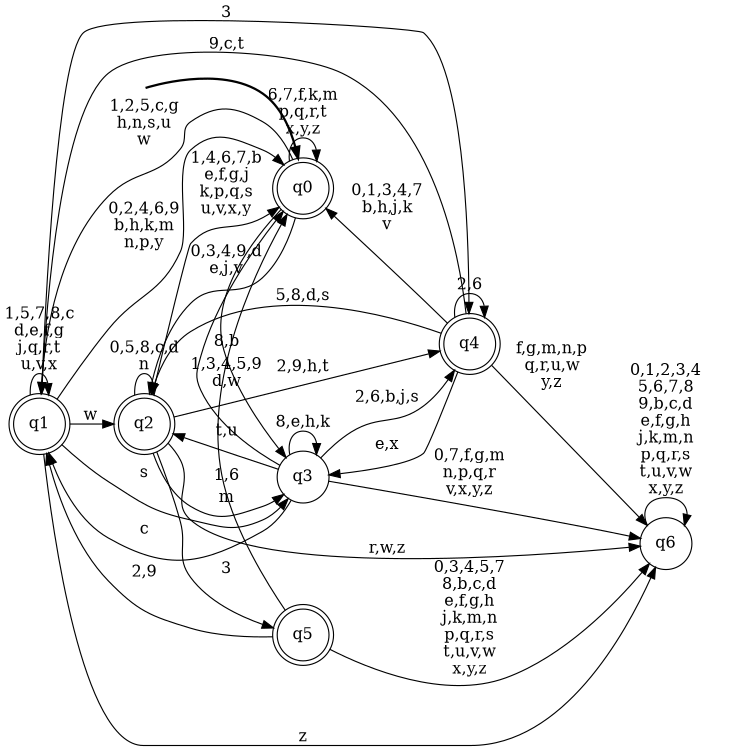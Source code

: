 digraph BlueStar {
__start0 [style = invis, shape = none, label = "", width = 0, height = 0];

rankdir=LR;
size="8,5";

s0 [style="rounded,filled", color="black", fillcolor="white" shape="doublecircle", label="q0"];
s1 [style="rounded,filled", color="black", fillcolor="white" shape="doublecircle", label="q1"];
s2 [style="rounded,filled", color="black", fillcolor="white" shape="doublecircle", label="q2"];
s3 [style="filled", color="black", fillcolor="white" shape="circle", label="q3"];
s4 [style="rounded,filled", color="black", fillcolor="white" shape="doublecircle", label="q4"];
s5 [style="rounded,filled", color="black", fillcolor="white" shape="doublecircle", label="q5"];
s6 [style="filled", color="black", fillcolor="white" shape="circle", label="q6"];
subgraph cluster_main { 
	graph [pad=".75", ranksep="0.15", nodesep="0.15"];
	 style=invis; 
	__start0 -> s0 [penwidth=2];
}
s0 -> s0 [label="6,7,f,k,m\np,q,r,t\nx,y,z"];
s0 -> s1 [label="1,2,5,c,g\nh,n,s,u\nw"];
s0 -> s2 [label="0,3,4,9,d\ne,j,v"];
s0 -> s3 [label="8,b"];
s1 -> s0 [label="0,2,4,6,9\nb,h,k,m\nn,p,y"];
s1 -> s1 [label="1,5,7,8,c\nd,e,f,g\nj,q,r,t\nu,v,x"];
s1 -> s2 [label="w"];
s1 -> s3 [label="s"];
s1 -> s4 [label="3"];
s1 -> s6 [label="z"];
s2 -> s0 [label="1,4,6,7,b\ne,f,g,j\nk,p,q,s\nu,v,x,y"];
s2 -> s2 [label="0,5,8,c,d\nn"];
s2 -> s3 [label="m"];
s2 -> s4 [label="2,9,h,t"];
s2 -> s5 [label="3"];
s2 -> s6 [label="r,w,z"];
s3 -> s0 [label="1,3,4,5,9\nd,w"];
s3 -> s1 [label="c"];
s3 -> s2 [label="t,u"];
s3 -> s3 [label="8,e,h,k"];
s3 -> s4 [label="2,6,b,j,s"];
s3 -> s6 [label="0,7,f,g,m\nn,p,q,r\nv,x,y,z"];
s4 -> s0 [label="0,1,3,4,7\nb,h,j,k\nv"];
s4 -> s1 [label="9,c,t"];
s4 -> s2 [label="5,8,d,s"];
s4 -> s3 [label="e,x"];
s4 -> s4 [label="2,6"];
s4 -> s6 [label="f,g,m,n,p\nq,r,u,w\ny,z"];
s5 -> s0 [label="1,6"];
s5 -> s1 [label="2,9"];
s5 -> s6 [label="0,3,4,5,7\n8,b,c,d\ne,f,g,h\nj,k,m,n\np,q,r,s\nt,u,v,w\nx,y,z"];
s6 -> s6 [label="0,1,2,3,4\n5,6,7,8\n9,b,c,d\ne,f,g,h\nj,k,m,n\np,q,r,s\nt,u,v,w\nx,y,z"];

}